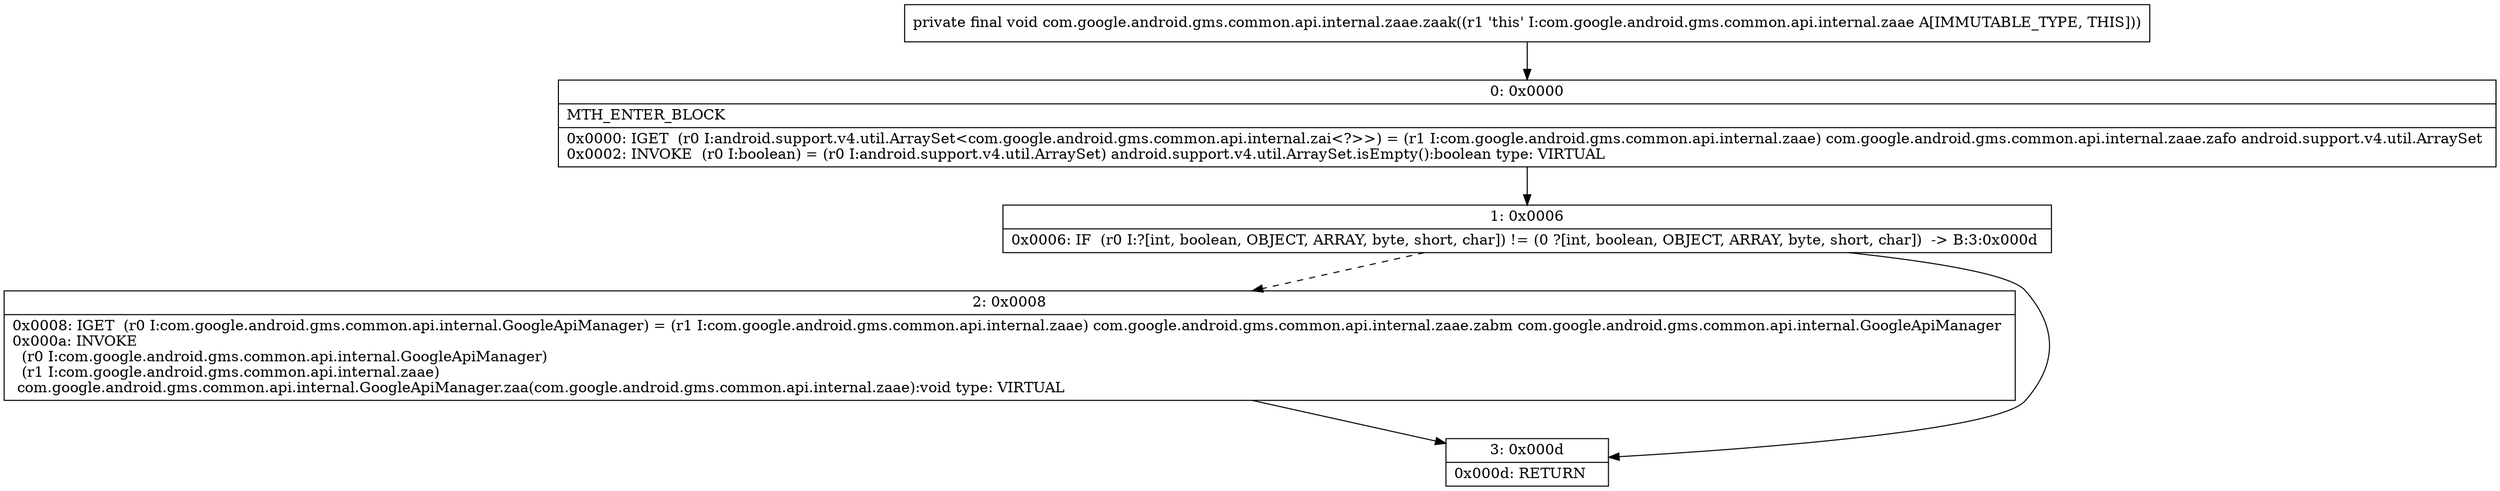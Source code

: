 digraph "CFG forcom.google.android.gms.common.api.internal.zaae.zaak()V" {
Node_0 [shape=record,label="{0\:\ 0x0000|MTH_ENTER_BLOCK\l|0x0000: IGET  (r0 I:android.support.v4.util.ArraySet\<com.google.android.gms.common.api.internal.zai\<?\>\>) = (r1 I:com.google.android.gms.common.api.internal.zaae) com.google.android.gms.common.api.internal.zaae.zafo android.support.v4.util.ArraySet \l0x0002: INVOKE  (r0 I:boolean) = (r0 I:android.support.v4.util.ArraySet) android.support.v4.util.ArraySet.isEmpty():boolean type: VIRTUAL \l}"];
Node_1 [shape=record,label="{1\:\ 0x0006|0x0006: IF  (r0 I:?[int, boolean, OBJECT, ARRAY, byte, short, char]) != (0 ?[int, boolean, OBJECT, ARRAY, byte, short, char])  \-\> B:3:0x000d \l}"];
Node_2 [shape=record,label="{2\:\ 0x0008|0x0008: IGET  (r0 I:com.google.android.gms.common.api.internal.GoogleApiManager) = (r1 I:com.google.android.gms.common.api.internal.zaae) com.google.android.gms.common.api.internal.zaae.zabm com.google.android.gms.common.api.internal.GoogleApiManager \l0x000a: INVOKE  \l  (r0 I:com.google.android.gms.common.api.internal.GoogleApiManager)\l  (r1 I:com.google.android.gms.common.api.internal.zaae)\l com.google.android.gms.common.api.internal.GoogleApiManager.zaa(com.google.android.gms.common.api.internal.zaae):void type: VIRTUAL \l}"];
Node_3 [shape=record,label="{3\:\ 0x000d|0x000d: RETURN   \l}"];
MethodNode[shape=record,label="{private final void com.google.android.gms.common.api.internal.zaae.zaak((r1 'this' I:com.google.android.gms.common.api.internal.zaae A[IMMUTABLE_TYPE, THIS])) }"];
MethodNode -> Node_0;
Node_0 -> Node_1;
Node_1 -> Node_2[style=dashed];
Node_1 -> Node_3;
Node_2 -> Node_3;
}

